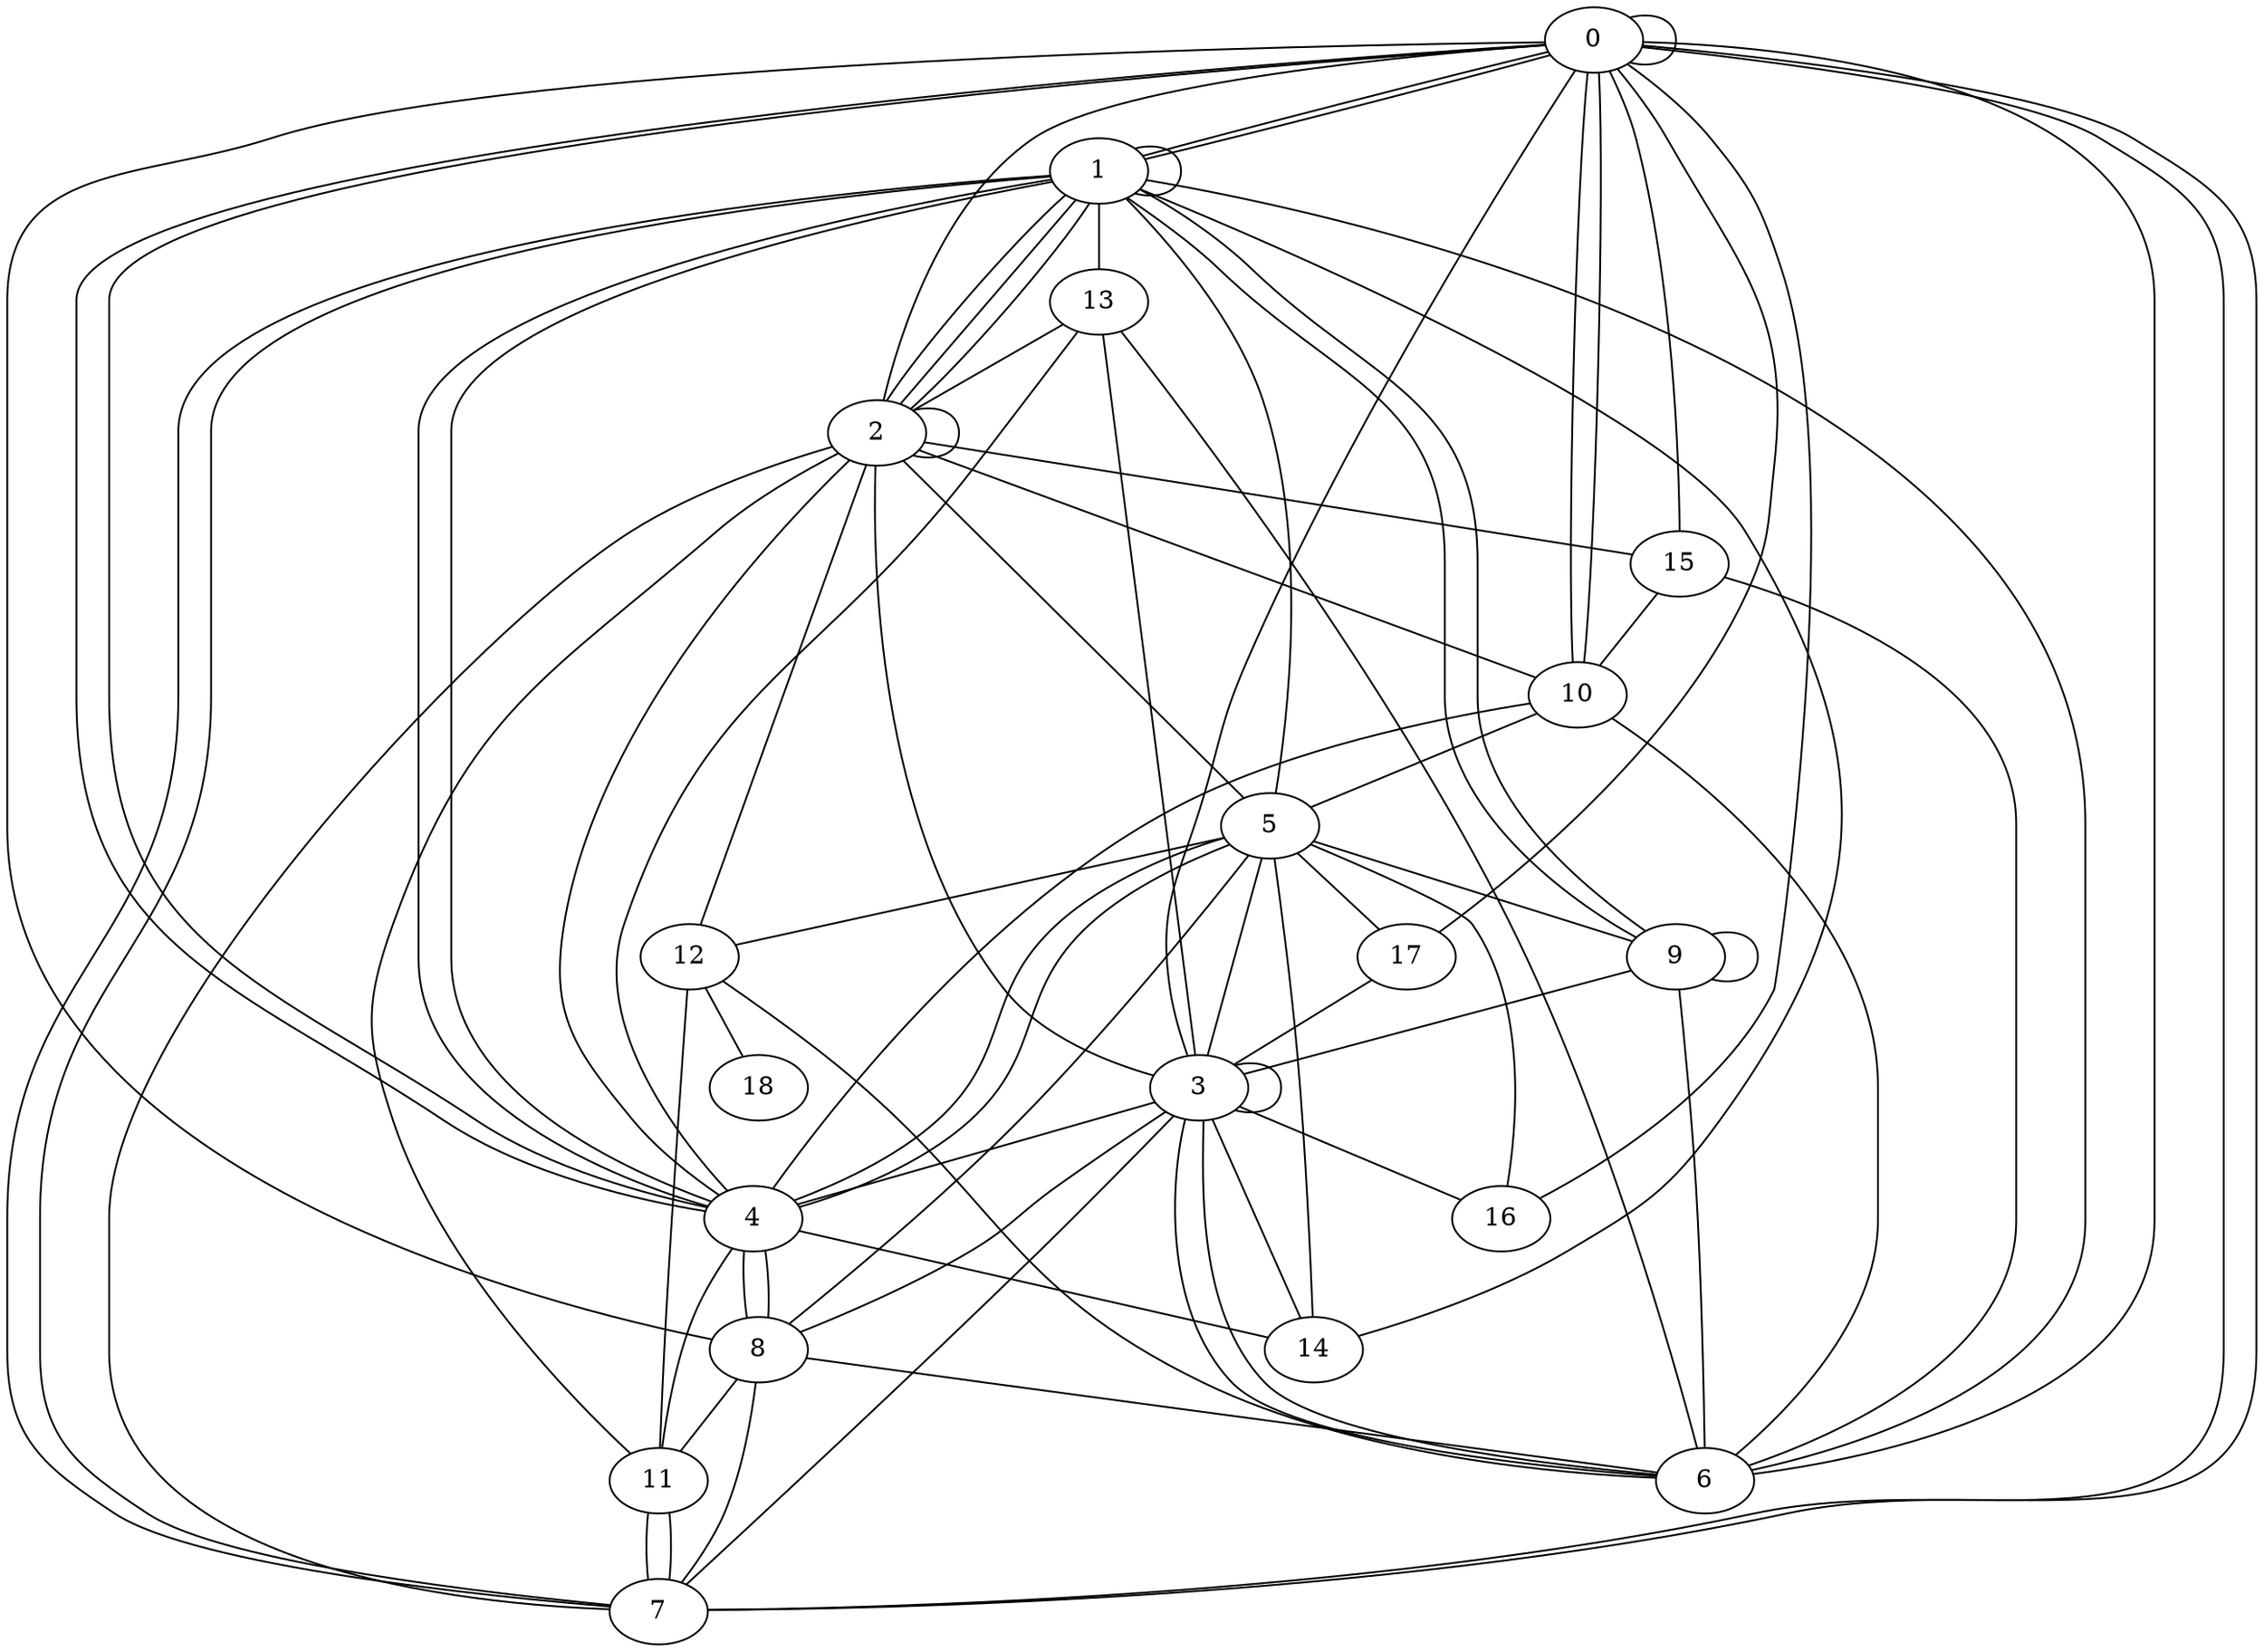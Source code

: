 graph G {
0;
1;
2;
3;
4;
5;
6;
7;
8;
9;
10;
11;
12;
13;
14;
15;
16;
17;
18;
6--13 ;
5--12 ;
2--1 ;
1--7 ;
5--4 ;
0--16 ;
1--1 ;
2--0 ;
3--3 ;
13--3 ;
2--2 ;
2--4 ;
8--11 ;
0--10 ;
0--0 ;
17--0 ;
4--5 ;
14--1 ;
7--3 ;
15--10 ;
4--8 ;
10--5 ;
9--1 ;
2--15 ;
0--4 ;
4--13 ;
16--5 ;
1--5 ;
7--8 ;
7--0 ;
11--4 ;
1--13 ;
5--2 ;
2--11 ;
9--1 ;
4--1 ;
6--3 ;
0--10 ;
3--4 ;
11--7 ;
6--10 ;
5--17 ;
12--18 ;
2--1 ;
12--6 ;
10--4 ;
12--11 ;
14--5 ;
15--0 ;
2--1 ;
9--3 ;
4--1 ;
8--6 ;
5--3 ;
7--2 ;
3--16 ;
9--6 ;
7--11 ;
10--2 ;
1--6 ;
8--3 ;
5--9 ;
13--2 ;
17--3 ;
0--1 ;
7--0 ;
5--8 ;
0--6 ;
9--9 ;
6--15 ;
4--14 ;
1--0 ;
6--3 ;
0--8 ;
2--3 ;
3--0 ;
0--4 ;
14--3 ;
12--2 ;
8--4 ;
1--7 ;
}
